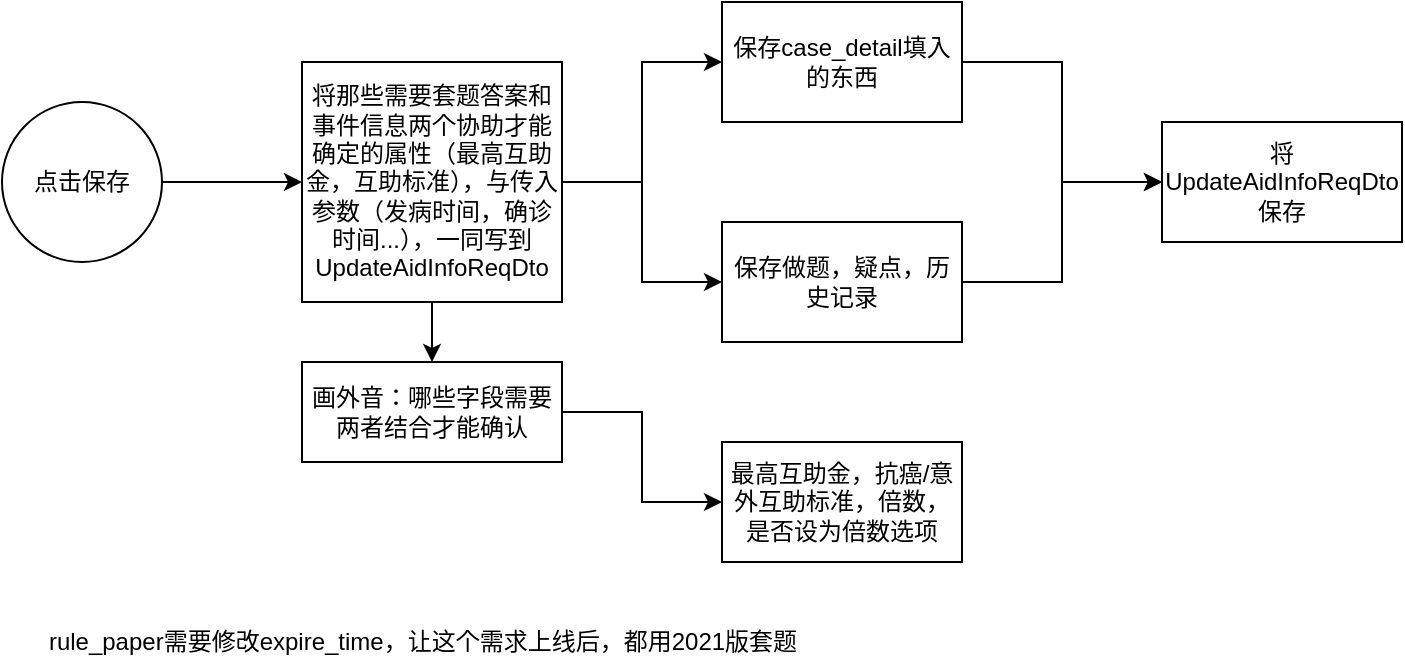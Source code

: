 <mxfile version="14.4.5" type="github">
  <diagram id="tNfufQ1iNmTB8dBX_Z1D" name="第 1 页">
    <mxGraphModel dx="1108" dy="451" grid="1" gridSize="10" guides="1" tooltips="1" connect="1" arrows="1" fold="1" page="1" pageScale="1" pageWidth="1920" pageHeight="1200" math="0" shadow="0">
      <root>
        <mxCell id="0" />
        <mxCell id="1" parent="0" />
        <mxCell id="rwavJMaWbxxaLGNkcfbu-3" value="" style="edgeStyle=orthogonalEdgeStyle;rounded=0;orthogonalLoop=1;jettySize=auto;html=1;" edge="1" parent="1" source="rwavJMaWbxxaLGNkcfbu-1" target="rwavJMaWbxxaLGNkcfbu-2">
          <mxGeometry relative="1" as="geometry" />
        </mxCell>
        <mxCell id="rwavJMaWbxxaLGNkcfbu-8" style="edgeStyle=orthogonalEdgeStyle;rounded=0;orthogonalLoop=1;jettySize=auto;html=1;entryX=0;entryY=0.5;entryDx=0;entryDy=0;" edge="1" parent="1" source="rwavJMaWbxxaLGNkcfbu-1" target="rwavJMaWbxxaLGNkcfbu-4">
          <mxGeometry relative="1" as="geometry" />
        </mxCell>
        <mxCell id="rwavJMaWbxxaLGNkcfbu-17" value="" style="edgeStyle=orthogonalEdgeStyle;rounded=0;orthogonalLoop=1;jettySize=auto;html=1;" edge="1" parent="1" source="rwavJMaWbxxaLGNkcfbu-1" target="rwavJMaWbxxaLGNkcfbu-16">
          <mxGeometry relative="1" as="geometry" />
        </mxCell>
        <mxCell id="rwavJMaWbxxaLGNkcfbu-1" value="将那些需要套题答案和事件信息两个协助才能确定的属性（最高互助金，互助标准），与传入参数（发病时间，确诊时间...），一同写到UpdateAidInfoReqDto" style="rounded=0;whiteSpace=wrap;html=1;" vertex="1" parent="1">
          <mxGeometry x="610" y="140" width="130" height="120" as="geometry" />
        </mxCell>
        <mxCell id="rwavJMaWbxxaLGNkcfbu-7" value="" style="edgeStyle=orthogonalEdgeStyle;rounded=0;orthogonalLoop=1;jettySize=auto;html=1;entryX=0;entryY=0.5;entryDx=0;entryDy=0;" edge="1" parent="1" source="rwavJMaWbxxaLGNkcfbu-2" target="rwavJMaWbxxaLGNkcfbu-6">
          <mxGeometry relative="1" as="geometry" />
        </mxCell>
        <mxCell id="rwavJMaWbxxaLGNkcfbu-2" value="保存做题，疑点，历史记录" style="whiteSpace=wrap;html=1;rounded=0;" vertex="1" parent="1">
          <mxGeometry x="820" y="220" width="120" height="60" as="geometry" />
        </mxCell>
        <mxCell id="rwavJMaWbxxaLGNkcfbu-9" style="edgeStyle=orthogonalEdgeStyle;rounded=0;orthogonalLoop=1;jettySize=auto;html=1;entryX=0;entryY=0.5;entryDx=0;entryDy=0;" edge="1" parent="1" source="rwavJMaWbxxaLGNkcfbu-4" target="rwavJMaWbxxaLGNkcfbu-6">
          <mxGeometry relative="1" as="geometry" />
        </mxCell>
        <mxCell id="rwavJMaWbxxaLGNkcfbu-4" value="保存case_detail填入的东西" style="whiteSpace=wrap;html=1;rounded=0;" vertex="1" parent="1">
          <mxGeometry x="820" y="110" width="120" height="60" as="geometry" />
        </mxCell>
        <mxCell id="rwavJMaWbxxaLGNkcfbu-6" value="将UpdateAidInfoReqDto保存" style="whiteSpace=wrap;html=1;rounded=0;" vertex="1" parent="1">
          <mxGeometry x="1040" y="170" width="120" height="60" as="geometry" />
        </mxCell>
        <mxCell id="rwavJMaWbxxaLGNkcfbu-11" style="edgeStyle=orthogonalEdgeStyle;rounded=0;orthogonalLoop=1;jettySize=auto;html=1;exitX=1;exitY=0.5;exitDx=0;exitDy=0;" edge="1" parent="1" source="rwavJMaWbxxaLGNkcfbu-13" target="rwavJMaWbxxaLGNkcfbu-1">
          <mxGeometry relative="1" as="geometry">
            <mxPoint x="550" y="200" as="sourcePoint" />
          </mxGeometry>
        </mxCell>
        <mxCell id="rwavJMaWbxxaLGNkcfbu-12" value="rule_paper需要修改expire_time，让这个需求上线后，都用2021版套题" style="text;html=1;align=center;verticalAlign=middle;resizable=0;points=[];autosize=1;" vertex="1" parent="1">
          <mxGeometry x="470" y="420" width="400" height="20" as="geometry" />
        </mxCell>
        <mxCell id="rwavJMaWbxxaLGNkcfbu-13" value="点击保存" style="ellipse;whiteSpace=wrap;html=1;aspect=fixed;" vertex="1" parent="1">
          <mxGeometry x="460" y="160" width="80" height="80" as="geometry" />
        </mxCell>
        <mxCell id="rwavJMaWbxxaLGNkcfbu-18" value="" style="edgeStyle=orthogonalEdgeStyle;rounded=0;orthogonalLoop=1;jettySize=auto;html=1;entryX=0;entryY=0.5;entryDx=0;entryDy=0;" edge="1" parent="1" source="rwavJMaWbxxaLGNkcfbu-16" target="rwavJMaWbxxaLGNkcfbu-19">
          <mxGeometry relative="1" as="geometry">
            <mxPoint x="810" y="315" as="targetPoint" />
          </mxGeometry>
        </mxCell>
        <mxCell id="rwavJMaWbxxaLGNkcfbu-16" value="画外音：哪些字段需要两者结合才能确认" style="rounded=0;whiteSpace=wrap;html=1;" vertex="1" parent="1">
          <mxGeometry x="610" y="290" width="130" height="50" as="geometry" />
        </mxCell>
        <mxCell id="rwavJMaWbxxaLGNkcfbu-19" value="最高互助金，抗癌/意外互助标准，倍数，是否设为倍数选项" style="whiteSpace=wrap;html=1;" vertex="1" parent="1">
          <mxGeometry x="820" y="330" width="120" height="60" as="geometry" />
        </mxCell>
      </root>
    </mxGraphModel>
  </diagram>
</mxfile>
